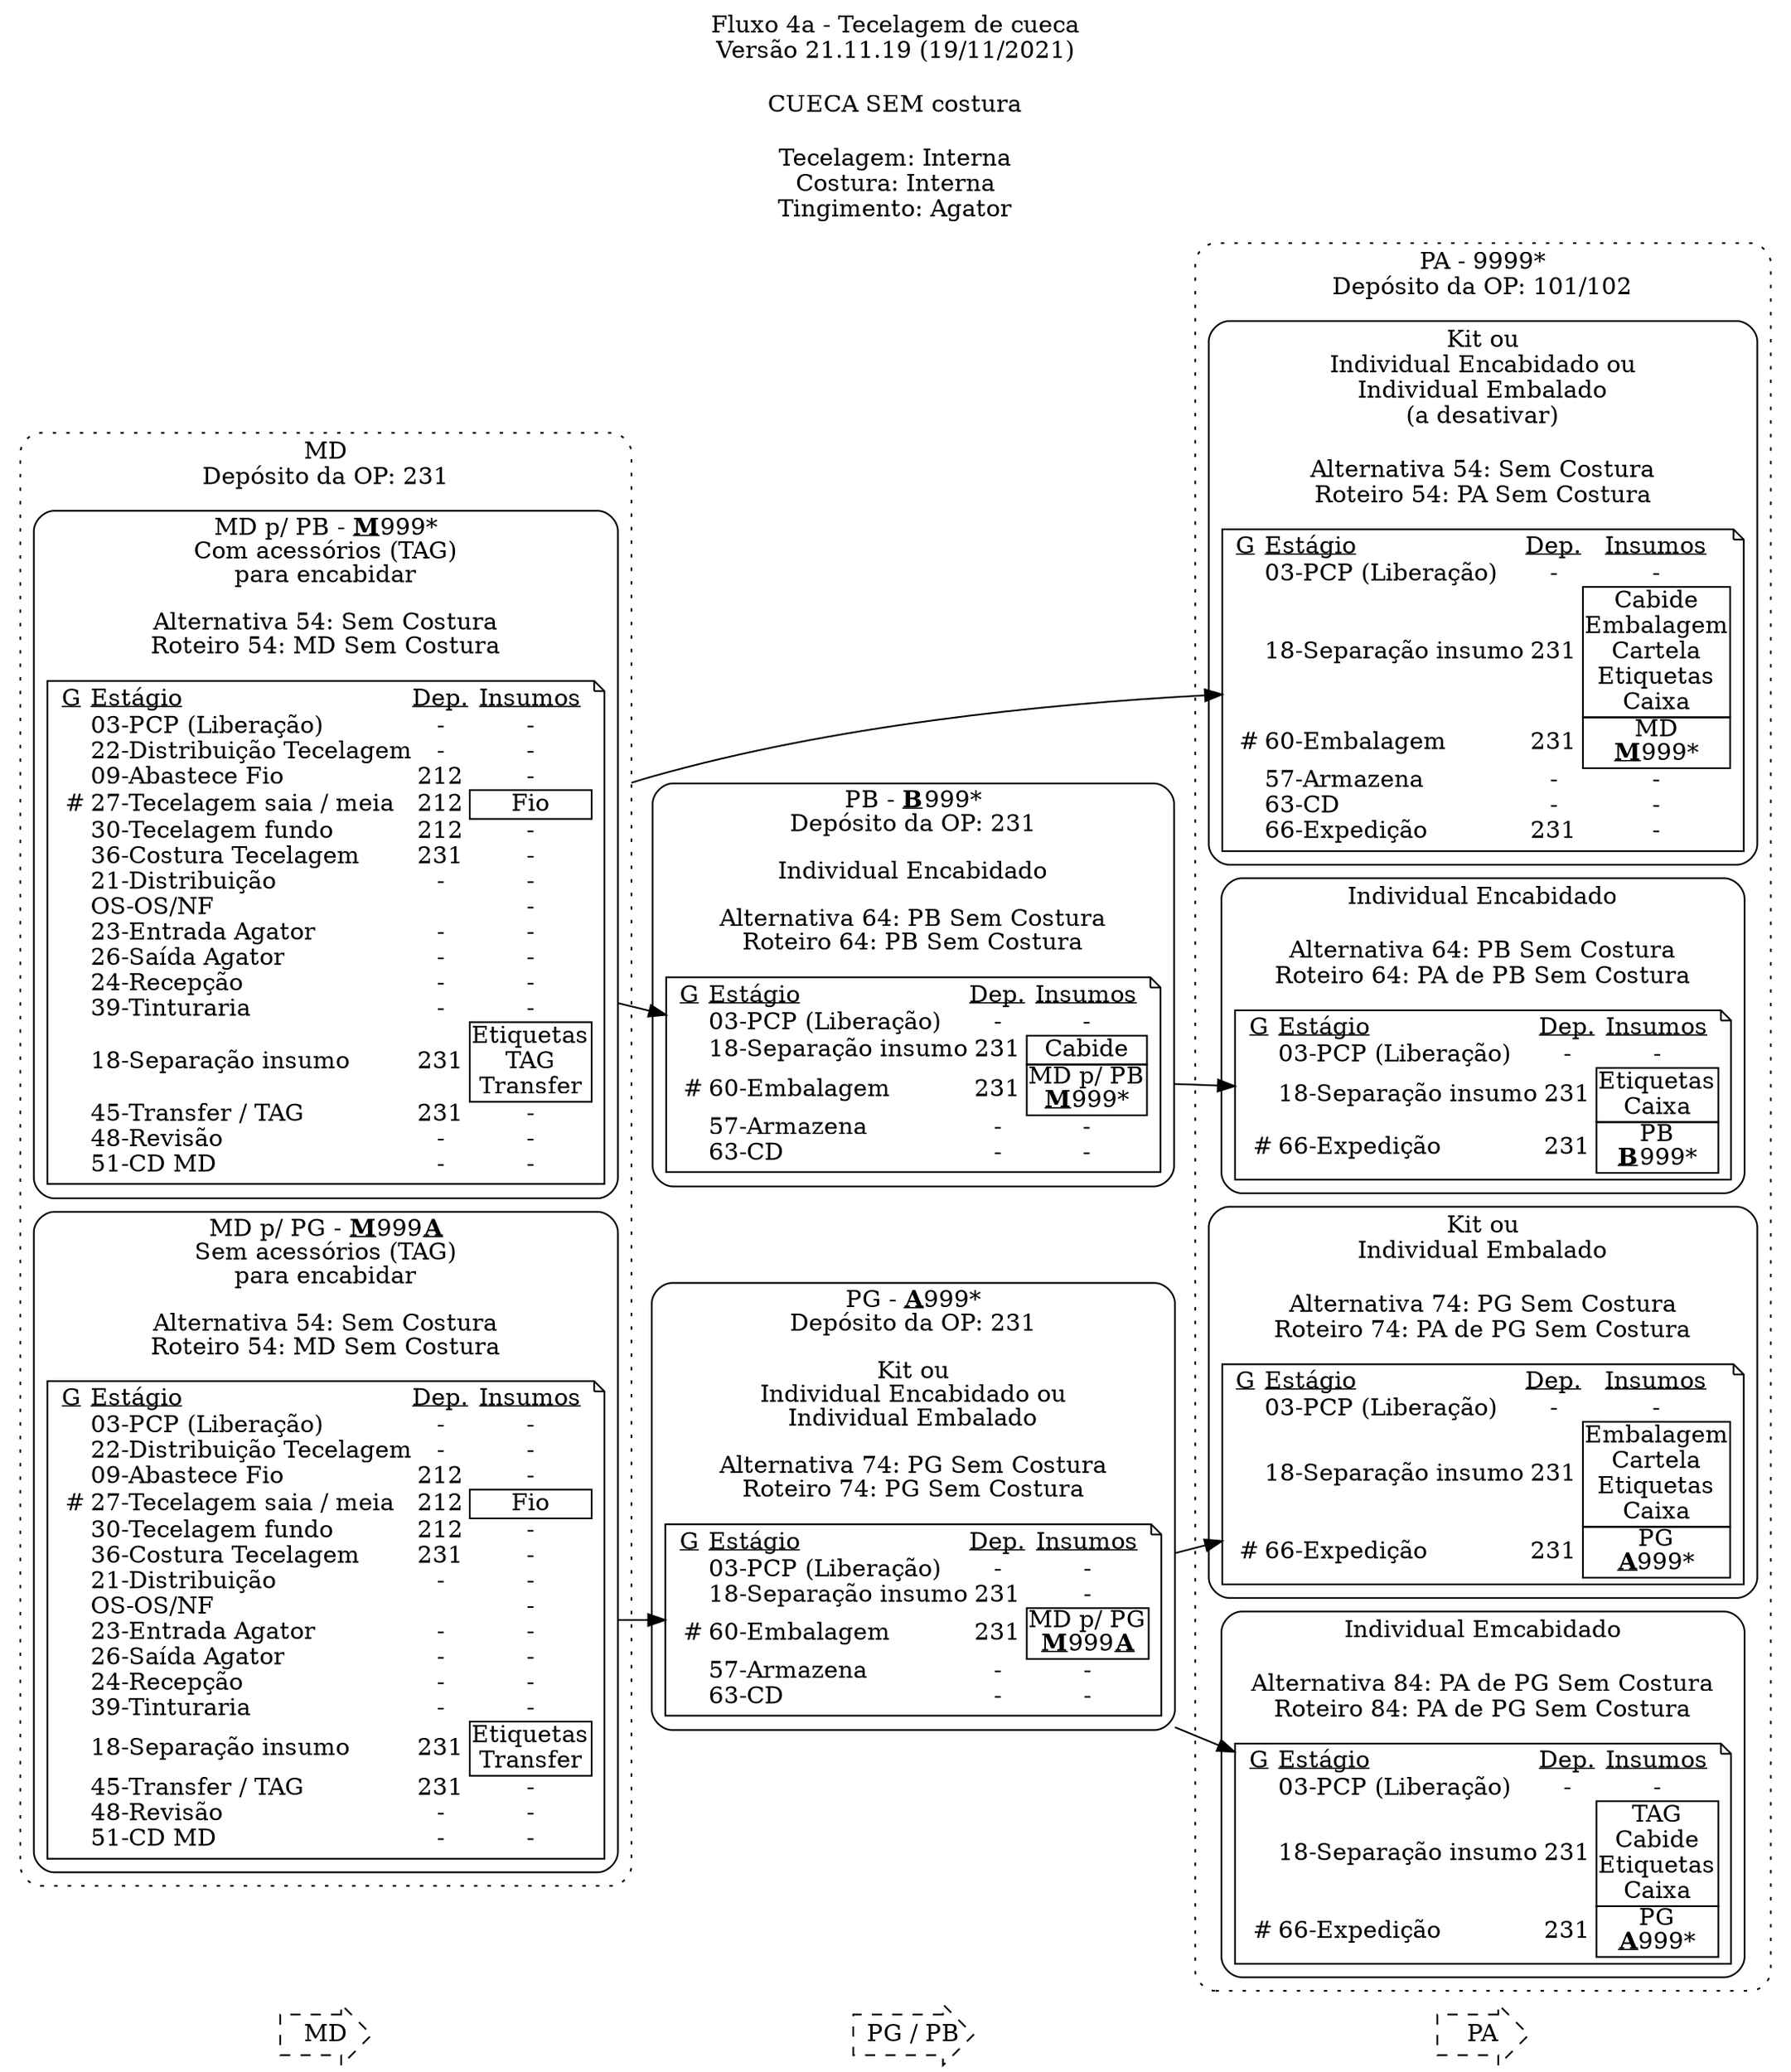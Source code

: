 digraph G {
  compound=true
  newrank=true
  rankdir = LR

  labelloc="t"
  label=<Fluxo 4a - Tecelagem de cueca<br
    />Versão 21.11.19 (19/11/2021)<br
    /><br
    />CUECA SEM costura<br
    /><br
    />Tecelagem: Interna<br
    />Costura: Interna<br
    />Tingimento: Agator>

  L_MD [shape=rarrow,style=dashed,label="MD"]
  L_PGPB [shape=rarrow,style=dashed,label="PG / PB"]
  L_PA [shape=rarrow,style=dashed,label="PA"]

  L_MD -> L_PGPB -> L_PA [style=invis]

  {
    node [
      shape = "note"
    ]

    subgraph cluster_pa {
      label = <PA - 9999*<br
        />Depósito da OP: 101/102>
      style="dotted, rounded"

      subgraph cluster_pa0x {
        label = <Kit ou<br
          />Individual Encabidado ou<br
          />Individual Embalado<br
          />(a desativar)<br
          /><br
          />Alternativa 54: Sem Costura<br
          />Roteiro 54: PA Sem Costura>
        style=rounded
        pa0x [
          label = <
          <table BORDER="0" CELLPADDING="0" CELLSPACING="0">
          <tr cellpadding="0"><td><u>G</u> </td><td align="left"><u>Estágio</u></td><td><u>Dep.</u></td><td><u>Insumos</u></td></tr>
            <tr><td></td><td align="left">03-PCP (Liberação)</td><td>-</td><td>-</td></tr>
            <tr><td></td><td align="left">18-Separação insumo</td><td>231</td><td><table BORDER="1" CELLPADDING="0" CELLSPACING="0"><tr><td BORDER="0">Cabide</td></tr><tr><td BORDER="0">Embalagem</td></tr><tr><td BORDER="0">Cartela</td></tr><tr><td BORDER="0">Etiquetas</td></tr><tr><td BORDER="0">Caixa</td></tr></table></td></tr>
            <tr><td>#</td><td align="left">60-Embalagem</td><td>231</td><td><table BORDER="1" CELLPADDING="0" CELLSPACING="0"><tr><td BORDER="0">MD<br /><b><u>M</u></b>999*</td></tr></table></td></tr>
            <tr><td></td><td align="left">57-Armazena</td><td>-</td><td>-</td></tr>
            <tr><td></td><td align="left">63-CD</td><td>-</td><td>-</td></tr>
            <tr><td></td><td align="left">66-Expedição</td><td>231</td><td>-</td></tr>
          </table>
          >
        ]
      }
      subgraph cluster_pa1x {
        label = <Individual Encabidado<br
          /><br
          />Alternativa 64: PB Sem Costura<br
          />Roteiro 64: PA de PB Sem Costura>
        style=rounded
        pa1x [
          label = <
          <table BORDER="0" CELLPADDING="0" CELLSPACING="0">
          <tr cellpadding="0"><td><u>G</u> </td><td align="left"><u>Estágio</u></td><td><u>Dep.</u></td><td><u>Insumos</u></td></tr>
            <tr><td></td><td align="left">03-PCP (Liberação)</td><td>-</td><td>-</td></tr>
            <tr><td></td><td align="left">18-Separação insumo</td><td>231</td><td><table BORDER="1" CELLPADDING="0" CELLSPACING="0"><tr><td BORDER="0">Etiquetas</td></tr><tr><td BORDER="0">Caixa</td></tr></table></td></tr>
            <tr><td>#</td><td align="left">66-Expedição</td><td>231</td><td><table BORDER="1" CELLPADDING="0" CELLSPACING="0"><tr><td BORDER="0">PB<br /><b><u>B</u></b>999*</td></tr></table></td></tr>
          </table>
          >
        ]
      }

      subgraph cluster_pa2x {
        label = <Kit ou<br
          />Individual Embalado<br
          /><br
          />Alternativa 74: PG Sem Costura<br
          />Roteiro 74: PA de PG Sem Costura>
        style=rounded
        pa2x [
          label = <
          <table BORDER="0" CELLPADDING="0" CELLSPACING="0">
          <tr cellpadding="0"><td><u>G</u> </td><td align="left"><u>Estágio</u></td><td><u>Dep.</u></td><td><u>Insumos</u></td></tr>
            <tr><td></td><td align="left">03-PCP (Liberação)</td><td>-</td><td>-</td></tr>
            <tr><td></td><td align="left">18-Separação insumo</td><td>231</td><td><table BORDER="1" CELLPADDING="0" CELLSPACING="0"><tr><td BORDER="0">Embalagem</td></tr><tr><td BORDER="0">Cartela</td></tr><tr><td BORDER="0">Etiquetas</td></tr><tr><td BORDER="0">Caixa</td></tr></table></td></tr>
            <tr><td>#</td><td align="left">66-Expedição</td><td>231</td><td><table BORDER="1" CELLPADDING="0" CELLSPACING="0"><tr><td BORDER="0">PG<br /><b><u>A</u></b>999*</td></tr></table></td></tr>
          </table>
          >
        ]
      }

      subgraph cluster_pa3x {
        label = <Individual Emcabidado<br
          /><br
          />Alternativa 84: PA de PG Sem Costura<br
          />Roteiro 84: PA de PG Sem Costura>
        style=rounded
        pa3x [
          label = <
          <table BORDER="0" CELLPADDING="0" CELLSPACING="0">
          <tr cellpadding="0"><td><u>G</u> </td><td align="left"><u>Estágio</u></td><td><u>Dep.</u></td><td><u>Insumos</u></td></tr>
            <tr><td></td><td align="left">03-PCP (Liberação)</td><td>-</td><td>-</td></tr>
            <tr><td></td><td align="left">18-Separação insumo</td><td>231</td><td><table BORDER="1" CELLPADDING="0" CELLSPACING="0"><tr><td BORDER="0">TAG</td></tr><tr><td BORDER="0">Cabide</td></tr><tr><td BORDER="0">Etiquetas</td></tr><tr><td BORDER="0">Caixa</td></tr></table></td></tr>
            <tr><td>#</td><td align="left">66-Expedição</td><td>231</td><td><table BORDER="1" CELLPADDING="0" CELLSPACING="0"><tr><td BORDER="0">PG<br /><b><u>A</u></b>999*</td></tr></table></td></tr>
          </table>
          >
        ]
      }

    }

    subgraph cluster_md {
      label = <MD<br
        />Depósito da OP: 231>
      style="dotted, rounded"

      subgraph cluster_mdpb {
        label = <MD p/ PB - <b><u>M</u></b>999*<br
          />Com acessórios (TAG)<br
          />para encabidar<br
          /><br
          />Alternativa 54: Sem Costura<br
          />Roteiro 54: MD Sem Costura>
        style=rounded
        mdpb [
          label = <
          <table BORDER="0" CELLPADDING="0" CELLSPACING="0">
          <tr cellpadding="0"><td><u>G</u> </td><td align="left"><u>Estágio</u></td><td><u>Dep.</u></td><td><u>Insumos</u></td></tr>
            <tr><td></td><td align="left">03-PCP (Liberação)</td><td>-</td><td>-</td></tr>
            <tr><td></td><td align="left">22-Distribuição Tecelagem</td><td>-</td><td>-</td></tr>
            <tr><td></td><td align="left">09-Abastece Fio</td><td>212</td><td>-</td></tr>
            <tr><td>#</td><td align="left">27-Tecelagem saia / meia</td><td>212</td><td><table BORDER="1" CELLPADDING="0" CELLSPACING="0"><tr><td BORDER="0">Fio</td></tr></table></td></tr>
            <tr><td></td><td align="left">30-Tecelagem fundo</td><td>212</td><td>-</td></tr>
            <tr><td></td><td align="left">36-Costura Tecelagem</td><td>231</td><td>-</td></tr>
            <tr><td></td><td align="left">21-Distribuição</td><td>-</td><td>-</td></tr>
            <tr><td></td><td align="left">OS-OS/NF</td><td></td><td>-</td></tr>
            <tr><td></td><td align="left">23-Entrada Agator</td><td>-</td><td>-</td></tr>
            <tr><td></td><td align="left">26-Saída Agator</td><td>-</td><td>-</td></tr>
            <tr><td></td><td align="left">24-Recepção</td><td>-</td><td>-</td></tr>
            <tr><td></td><td align="left">39-Tinturaria</td><td>-</td><td>-</td></tr>
            <tr><td></td><td align="left">18-Separação insumo</td><td>231</td><td><table BORDER="1" CELLPADDING="0" CELLSPACING="0"><tr><td BORDER="0">Etiquetas</td></tr><tr><td BORDER="0">TAG</td></tr><tr><td BORDER="0">Transfer</td></tr></table></td></tr>
            <tr><td></td><td align="left">45-Transfer / TAG</td><td>231</td><td>-</td></tr>
            <tr><td></td><td align="left">48-Revisão</td><td>-</td><td>-</td></tr>
            <tr><td></td><td align="left">51-CD MD</td><td>-</td><td>-</td></tr>
          </table>
          >
        ]
      }

      subgraph cluster_mdpg {
        label = <MD p/ PG - <b><u>M</u></b>999<b><u>A</u></b><br
          />Sem acessórios (TAG)<br
          />para encabidar<br
          /><br
          />Alternativa 54: Sem Costura<br
          />Roteiro 54: MD Sem Costura>
        style=rounded
        mdpg [
          label = <
          <table BORDER="0" CELLPADDING="0" CELLSPACING="0">
          <tr cellpadding="0"><td><u>G</u> </td><td align="left"><u>Estágio</u></td><td><u>Dep.</u></td><td><u>Insumos</u></td></tr>
            <tr><td></td><td align="left">03-PCP (Liberação)</td><td>-</td><td>-</td></tr>
            <tr><td></td><td align="left">22-Distribuição Tecelagem</td><td>-</td><td>-</td></tr>
            <tr><td></td><td align="left">09-Abastece Fio</td><td>212</td><td>-</td></tr>
            <tr><td>#</td><td align="left">27-Tecelagem saia / meia</td><td>212</td><td><table BORDER="1" CELLPADDING="0" CELLSPACING="0"><tr><td BORDER="0">Fio</td></tr></table></td></tr>
            <tr><td></td><td align="left">30-Tecelagem fundo</td><td>212</td><td>-</td></tr>
            <tr><td></td><td align="left">36-Costura Tecelagem</td><td>231</td><td>-</td></tr>
            <tr><td></td><td align="left">21-Distribuição</td><td>-</td><td>-</td></tr>
            <tr><td></td><td align="left">OS-OS/NF</td><td></td><td>-</td></tr>
            <tr><td></td><td align="left">23-Entrada Agator</td><td>-</td><td>-</td></tr>
            <tr><td></td><td align="left">26-Saída Agator</td><td>-</td><td>-</td></tr>
            <tr><td></td><td align="left">24-Recepção</td><td>-</td><td>-</td></tr>
            <tr><td></td><td align="left">39-Tinturaria</td><td>-</td><td>-</td></tr>
            <tr><td></td><td align="left">18-Separação insumo</td><td>231</td><td><table BORDER="1" CELLPADDING="0" CELLSPACING="0"><tr><td BORDER="0">Etiquetas</td></tr><tr><td BORDER="0">Transfer</td></tr></table></td></tr>
            <tr><td></td><td align="left">45-Transfer / TAG</td><td>231</td><td>-</td></tr>
            <tr><td></td><td align="left">48-Revisão</td><td>-</td><td>-</td></tr>
            <tr><td></td><td align="left">51-CD MD</td><td>-</td><td>-</td></tr>
          </table>
          >
        ]
      }

    }

    subgraph cluster_pb1x {
      label = <PB - <b><u>B</u></b>999*<br
        />Depósito da OP: 231<br
        /><br
        />Individual Encabidado<br
        /><br
        />Alternativa 64: PB Sem Costura<br
        />Roteiro 64: PB Sem Costura>
      style=rounded
      pb1x [
        label = <
        <table BORDER="0" CELLPADDING="0" CELLSPACING="0">
        <tr cellpadding="0"><td><u>G</u> </td><td align="left"><u>Estágio</u></td><td><u>Dep.</u></td><td><u>Insumos</u></td></tr>
          <tr><td></td><td align="left">03-PCP (Liberação)</td><td>-</td><td>-</td></tr>
          <tr><td></td><td align="left">18-Separação insumo</td><td>231</td><td><table BORDER="1" CELLPADDING="0" CELLSPACING="0"><tr><td BORDER="0">Cabide</td></tr></table></td></tr>
          <tr><td>#</td><td align="left">60-Embalagem</td><td>231</td><td><table BORDER="1" CELLPADDING="0" CELLSPACING="0"><tr><td BORDER="0">MD p/ PB<br /><b><u>M</u></b>999*</td></tr></table></td></tr>
          <tr><td></td><td align="left">57-Armazena</td><td>-</td><td>-</td></tr>
          <tr><td></td><td align="left">63-CD</td><td>-</td><td>-</td></tr>
        </table>
        >
      ]
    }

    subgraph cluster_pg2x {
      label = <PG - <b><u>A</u></b>999*<br
        />Depósito da OP: 231<br
        /><br
        />Kit ou<br
        />Individual Encabidado ou<br
        />Individual Embalado<br
        /><br
        />Alternativa 74: PG Sem Costura<br
        />Roteiro 74: PG Sem Costura>
      style=rounded
      pg2x [
        label = <
        <table BORDER="0" CELLPADDING="0" CELLSPACING="0">
        <tr cellpadding="0"><td><u>G</u> </td><td align="left"><u>Estágio</u></td><td><u>Dep.</u></td><td><u>Insumos</u></td></tr>
          <tr><td></td><td align="left">03-PCP (Liberação)</td><td>-</td><td>-</td></tr>
          <tr><td></td><td align="left">18-Separação insumo</td><td>231</td><td>-</td></tr>
          <tr><td>#</td><td align="left">60-Embalagem</td><td>231</td><td><table BORDER="1" CELLPADDING="0" CELLSPACING="0"><tr><td BORDER="0">MD p/ PG<br /><b><u>M</u></b>999<b><u>A</u></b></td></tr></table></td></tr>
          <tr><td></td><td align="left">57-Armazena</td><td>-</td><td>-</td></tr>
          <tr><td></td><td align="left">63-CD</td><td>-</td><td>-</td></tr>
        </table>
        >
      ]
    }

  }

  {rank = same L_MD mdpb mdpg}
  {rank = same L_PGPB pb1x pg2x}
  {rank = same L_PA pa0x pa1x pa2x pa3x}

  mdpb -> pb1x [ltail=cluster_mdpb]
  mdpg -> pg2x [ltail=cluster_mdpg]
  mdpb -> pa0x [ltail=cluster_md]
  pb1x -> pa1x [ltail=cluster_pb1x]
  pg2x -> pa2x [ltail=cluster_pg2x]
  pg2x -> pa3x [ltail=cluster_pg2x]

}

